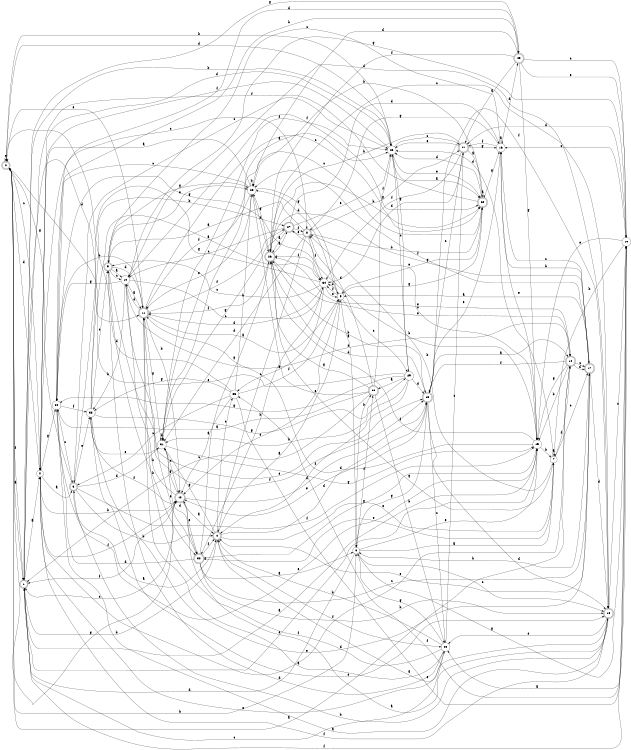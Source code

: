 digraph n29_5 {
__start0 [label="" shape="none"];

rankdir=LR;
size="8,5";

s0 [style="rounded,filled", color="black", fillcolor="white" shape="doublecircle", label="0"];
s1 [style="rounded,filled", color="black", fillcolor="white" shape="doublecircle", label="1"];
s2 [style="filled", color="black", fillcolor="white" shape="circle", label="2"];
s3 [style="rounded,filled", color="black", fillcolor="white" shape="doublecircle", label="3"];
s4 [style="rounded,filled", color="black", fillcolor="white" shape="doublecircle", label="4"];
s5 [style="filled", color="black", fillcolor="white" shape="circle", label="5"];
s6 [style="filled", color="black", fillcolor="white" shape="circle", label="6"];
s7 [style="filled", color="black", fillcolor="white" shape="circle", label="7"];
s8 [style="rounded,filled", color="black", fillcolor="white" shape="doublecircle", label="8"];
s9 [style="rounded,filled", color="black", fillcolor="white" shape="doublecircle", label="9"];
s10 [style="filled", color="black", fillcolor="white" shape="circle", label="10"];
s11 [style="rounded,filled", color="black", fillcolor="white" shape="doublecircle", label="11"];
s12 [style="rounded,filled", color="black", fillcolor="white" shape="doublecircle", label="12"];
s13 [style="rounded,filled", color="black", fillcolor="white" shape="doublecircle", label="13"];
s14 [style="rounded,filled", color="black", fillcolor="white" shape="doublecircle", label="14"];
s15 [style="filled", color="black", fillcolor="white" shape="circle", label="15"];
s16 [style="filled", color="black", fillcolor="white" shape="circle", label="16"];
s17 [style="rounded,filled", color="black", fillcolor="white" shape="doublecircle", label="17"];
s18 [style="rounded,filled", color="black", fillcolor="white" shape="doublecircle", label="18"];
s19 [style="filled", color="black", fillcolor="white" shape="circle", label="19"];
s20 [style="filled", color="black", fillcolor="white" shape="circle", label="20"];
s21 [style="rounded,filled", color="black", fillcolor="white" shape="doublecircle", label="21"];
s22 [style="rounded,filled", color="black", fillcolor="white" shape="doublecircle", label="22"];
s23 [style="filled", color="black", fillcolor="white" shape="circle", label="23"];
s24 [style="filled", color="black", fillcolor="white" shape="circle", label="24"];
s25 [style="rounded,filled", color="black", fillcolor="white" shape="doublecircle", label="25"];
s26 [style="rounded,filled", color="black", fillcolor="white" shape="doublecircle", label="26"];
s27 [style="rounded,filled", color="black", fillcolor="white" shape="doublecircle", label="27"];
s28 [style="filled", color="black", fillcolor="white" shape="circle", label="28"];
s29 [style="filled", color="black", fillcolor="white" shape="circle", label="29"];
s30 [style="rounded,filled", color="black", fillcolor="white" shape="doublecircle", label="30"];
s31 [style="filled", color="black", fillcolor="white" shape="circle", label="31"];
s32 [style="rounded,filled", color="black", fillcolor="white" shape="doublecircle", label="32"];
s33 [style="filled", color="black", fillcolor="white" shape="circle", label="33"];
s34 [style="filled", color="black", fillcolor="white" shape="circle", label="34"];
s35 [style="filled", color="black", fillcolor="white" shape="circle", label="35"];
s0 -> s1 [label="a"];
s0 -> s6 [label="b"];
s0 -> s2 [label="c"];
s0 -> s28 [label="d"];
s0 -> s0 [label="e"];
s0 -> s1 [label="f"];
s0 -> s12 [label="g"];
s1 -> s2 [label="a"];
s1 -> s28 [label="b"];
s1 -> s20 [label="c"];
s1 -> s11 [label="d"];
s1 -> s15 [label="e"];
s1 -> s19 [label="f"];
s1 -> s25 [label="g"];
s2 -> s3 [label="a"];
s2 -> s12 [label="b"];
s2 -> s8 [label="c"];
s2 -> s0 [label="d"];
s2 -> s14 [label="e"];
s2 -> s12 [label="f"];
s2 -> s24 [label="g"];
s3 -> s4 [label="a"];
s3 -> s4 [label="b"];
s3 -> s28 [label="c"];
s3 -> s31 [label="d"];
s3 -> s33 [label="e"];
s3 -> s15 [label="f"];
s3 -> s0 [label="g"];
s4 -> s5 [label="a"];
s4 -> s1 [label="b"];
s4 -> s35 [label="c"];
s4 -> s13 [label="d"];
s4 -> s7 [label="e"];
s4 -> s20 [label="f"];
s4 -> s31 [label="g"];
s5 -> s6 [label="a"];
s5 -> s34 [label="b"];
s5 -> s29 [label="c"];
s5 -> s23 [label="d"];
s5 -> s12 [label="e"];
s5 -> s34 [label="f"];
s5 -> s22 [label="g"];
s6 -> s7 [label="a"];
s6 -> s30 [label="b"];
s6 -> s18 [label="c"];
s6 -> s1 [label="d"];
s6 -> s15 [label="e"];
s6 -> s30 [label="f"];
s6 -> s19 [label="g"];
s7 -> s7 [label="a"];
s7 -> s8 [label="b"];
s7 -> s17 [label="c"];
s7 -> s28 [label="d"];
s7 -> s32 [label="e"];
s7 -> s14 [label="f"];
s7 -> s26 [label="g"];
s8 -> s9 [label="a"];
s8 -> s22 [label="b"];
s8 -> s4 [label="c"];
s8 -> s31 [label="d"];
s8 -> s27 [label="e"];
s8 -> s34 [label="f"];
s8 -> s21 [label="g"];
s9 -> s10 [label="a"];
s9 -> s32 [label="b"];
s9 -> s10 [label="c"];
s9 -> s11 [label="d"];
s9 -> s23 [label="e"];
s9 -> s13 [label="f"];
s9 -> s23 [label="g"];
s10 -> s11 [label="a"];
s10 -> s33 [label="b"];
s10 -> s34 [label="c"];
s10 -> s14 [label="d"];
s10 -> s13 [label="e"];
s10 -> s22 [label="f"];
s10 -> s24 [label="g"];
s11 -> s5 [label="a"];
s11 -> s12 [label="b"];
s11 -> s22 [label="c"];
s11 -> s10 [label="d"];
s11 -> s0 [label="e"];
s11 -> s27 [label="f"];
s11 -> s31 [label="g"];
s12 -> s4 [label="a"];
s12 -> s10 [label="b"];
s12 -> s1 [label="c"];
s12 -> s13 [label="d"];
s12 -> s32 [label="e"];
s12 -> s1 [label="f"];
s12 -> s31 [label="g"];
s13 -> s14 [label="a"];
s13 -> s26 [label="b"];
s13 -> s20 [label="c"];
s13 -> s18 [label="d"];
s13 -> s12 [label="e"];
s13 -> s18 [label="f"];
s13 -> s6 [label="g"];
s14 -> s0 [label="a"];
s14 -> s15 [label="b"];
s14 -> s17 [label="c"];
s14 -> s17 [label="d"];
s14 -> s26 [label="e"];
s14 -> s13 [label="f"];
s14 -> s15 [label="g"];
s15 -> s1 [label="a"];
s15 -> s7 [label="b"];
s15 -> s8 [label="c"];
s15 -> s11 [label="d"];
s15 -> s16 [label="e"];
s15 -> s26 [label="f"];
s15 -> s32 [label="g"];
s16 -> s16 [label="a"];
s16 -> s17 [label="b"];
s16 -> s9 [label="c"];
s16 -> s25 [label="d"];
s16 -> s13 [label="e"];
s16 -> s21 [label="f"];
s16 -> s8 [label="g"];
s17 -> s5 [label="a"];
s17 -> s6 [label="b"];
s17 -> s16 [label="c"];
s17 -> s18 [label="d"];
s17 -> s4 [label="e"];
s17 -> s23 [label="f"];
s17 -> s26 [label="g"];
s18 -> s12 [label="a"];
s18 -> s3 [label="b"];
s18 -> s19 [label="c"];
s18 -> s10 [label="d"];
s18 -> s20 [label="e"];
s18 -> s2 [label="f"];
s18 -> s4 [label="g"];
s19 -> s20 [label="a"];
s19 -> s7 [label="b"];
s19 -> s16 [label="c"];
s19 -> s21 [label="d"];
s19 -> s15 [label="e"];
s19 -> s35 [label="f"];
s19 -> s10 [label="g"];
s20 -> s11 [label="a"];
s20 -> s4 [label="b"];
s20 -> s21 [label="c"];
s20 -> s9 [label="d"];
s20 -> s2 [label="e"];
s20 -> s11 [label="f"];
s20 -> s6 [label="g"];
s21 -> s22 [label="a"];
s21 -> s26 [label="b"];
s21 -> s13 [label="c"];
s21 -> s34 [label="d"];
s21 -> s28 [label="e"];
s21 -> s34 [label="f"];
s21 -> s16 [label="g"];
s22 -> s22 [label="a"];
s22 -> s23 [label="b"];
s22 -> s31 [label="c"];
s22 -> s28 [label="d"];
s22 -> s5 [label="e"];
s22 -> s1 [label="f"];
s22 -> s16 [label="g"];
s23 -> s2 [label="a"];
s23 -> s23 [label="b"];
s23 -> s24 [label="c"];
s23 -> s26 [label="d"];
s23 -> s11 [label="e"];
s23 -> s11 [label="f"];
s23 -> s5 [label="g"];
s24 -> s18 [label="a"];
s24 -> s11 [label="b"];
s24 -> s3 [label="c"];
s24 -> s25 [label="d"];
s24 -> s15 [label="e"];
s24 -> s33 [label="f"];
s24 -> s34 [label="g"];
s25 -> s21 [label="a"];
s25 -> s24 [label="b"];
s25 -> s19 [label="c"];
s25 -> s23 [label="d"];
s25 -> s19 [label="e"];
s25 -> s26 [label="f"];
s25 -> s15 [label="g"];
s26 -> s27 [label="a"];
s26 -> s22 [label="b"];
s26 -> s18 [label="c"];
s26 -> s13 [label="d"];
s26 -> s14 [label="e"];
s26 -> s11 [label="f"];
s26 -> s23 [label="g"];
s27 -> s26 [label="a"];
s27 -> s15 [label="b"];
s27 -> s10 [label="c"];
s27 -> s16 [label="d"];
s27 -> s28 [label="e"];
s27 -> s8 [label="f"];
s27 -> s31 [label="g"];
s28 -> s22 [label="a"];
s28 -> s0 [label="b"];
s28 -> s21 [label="c"];
s28 -> s2 [label="d"];
s28 -> s22 [label="e"];
s28 -> s2 [label="f"];
s28 -> s29 [label="g"];
s29 -> s30 [label="a"];
s29 -> s31 [label="b"];
s29 -> s28 [label="c"];
s29 -> s13 [label="d"];
s29 -> s0 [label="e"];
s29 -> s4 [label="f"];
s29 -> s24 [label="g"];
s30 -> s24 [label="a"];
s30 -> s20 [label="b"];
s30 -> s1 [label="c"];
s30 -> s8 [label="d"];
s30 -> s23 [label="e"];
s30 -> s28 [label="f"];
s30 -> s26 [label="g"];
s31 -> s28 [label="a"];
s31 -> s31 [label="b"];
s31 -> s12 [label="c"];
s31 -> s32 [label="d"];
s31 -> s33 [label="e"];
s31 -> s28 [label="f"];
s31 -> s15 [label="g"];
s32 -> s6 [label="a"];
s32 -> s18 [label="b"];
s32 -> s17 [label="c"];
s32 -> s24 [label="d"];
s32 -> s11 [label="e"];
s32 -> s4 [label="f"];
s32 -> s26 [label="g"];
s33 -> s34 [label="a"];
s33 -> s27 [label="b"];
s33 -> s9 [label="c"];
s33 -> s17 [label="d"];
s33 -> s18 [label="e"];
s33 -> s12 [label="f"];
s33 -> s29 [label="g"];
s34 -> s35 [label="a"];
s34 -> s32 [label="b"];
s34 -> s9 [label="c"];
s34 -> s11 [label="d"];
s34 -> s5 [label="e"];
s34 -> s26 [label="f"];
s34 -> s3 [label="g"];
s35 -> s12 [label="a"];
s35 -> s23 [label="b"];
s35 -> s3 [label="c"];
s35 -> s0 [label="d"];
s35 -> s19 [label="e"];
s35 -> s5 [label="f"];
s35 -> s33 [label="g"];

}